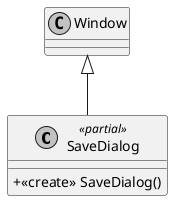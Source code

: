 @startuml
skinparam monochrome true
skinparam classAttributeIconSize 0
!startsub default
class SaveDialog <<partial>> {
    + <<create>> SaveDialog()
}
!endsub
Window <|-- SaveDialog
@enduml
